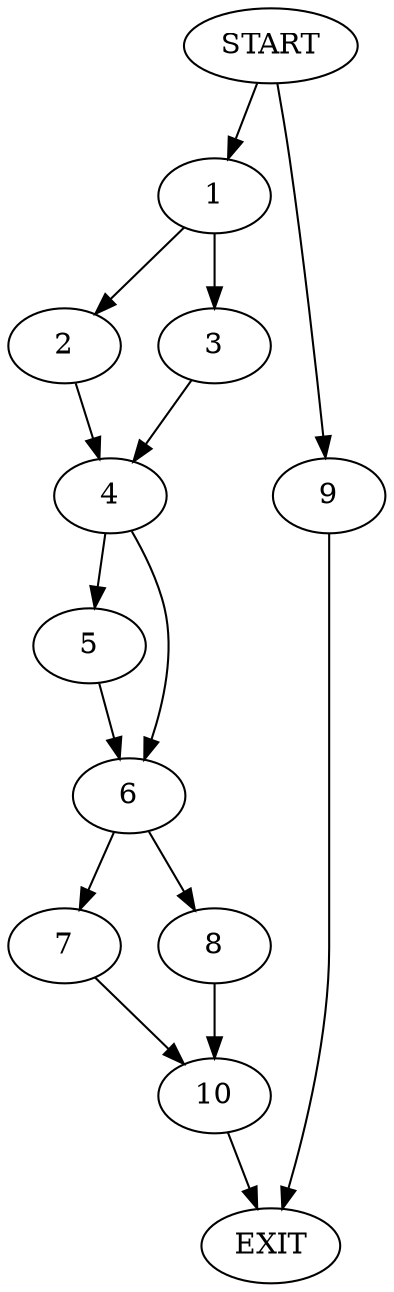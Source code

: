 digraph {
0 [label="START"]
11 [label="EXIT"]
0 -> 1
1 -> 2
1 -> 3
2 -> 4
3 -> 4
4 -> 5
4 -> 6
5 -> 6
6 -> 7
6 -> 8
0 -> 9
9 -> 11
7 -> 10
8 -> 10
10 -> 11
}
